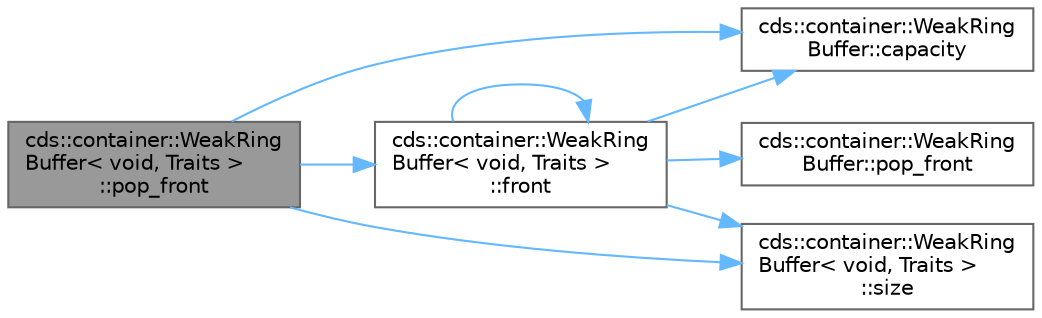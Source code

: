 digraph "cds::container::WeakRingBuffer&lt; void, Traits &gt;::pop_front"
{
 // LATEX_PDF_SIZE
  bgcolor="transparent";
  edge [fontname=Helvetica,fontsize=10,labelfontname=Helvetica,labelfontsize=10];
  node [fontname=Helvetica,fontsize=10,shape=box,height=0.2,width=0.4];
  rankdir="LR";
  Node1 [id="Node000001",label="cds::container::WeakRing\lBuffer\< void, Traits \>\l::pop_front",height=0.2,width=0.4,color="gray40", fillcolor="grey60", style="filled", fontcolor="black",tooltip="[consumer] Pops top data"];
  Node1 -> Node2 [id="edge1_Node000001_Node000002",color="steelblue1",style="solid",tooltip=" "];
  Node2 [id="Node000002",label="cds::container::WeakRing\lBuffer::capacity",height=0.2,width=0.4,color="grey40", fillcolor="white", style="filled",URL="$classcds_1_1container_1_1_weak_ring_buffer.html#a8cfc17f95530b21aba8f9b6512f7cdc8",tooltip="Returns capacity of the ring buffer"];
  Node1 -> Node3 [id="edge2_Node000001_Node000003",color="steelblue1",style="solid",tooltip=" "];
  Node3 [id="Node000003",label="cds::container::WeakRing\lBuffer\< void, Traits \>\l::front",height=0.2,width=0.4,color="grey40", fillcolor="white", style="filled",URL="$classcds_1_1container_1_1_weak_ring_buffer_3_01void_00_01_traits_01_4.html#a6530fdd4b11cc16708a84b6e64c42f57",tooltip="[consumer] Get top data from the ring"];
  Node3 -> Node2 [id="edge3_Node000003_Node000002",color="steelblue1",style="solid",tooltip=" "];
  Node3 -> Node3 [id="edge4_Node000003_Node000003",color="steelblue1",style="solid",tooltip=" "];
  Node3 -> Node4 [id="edge5_Node000003_Node000004",color="steelblue1",style="solid",tooltip=" "];
  Node4 [id="Node000004",label="cds::container::WeakRing\lBuffer::pop_front",height=0.2,width=0.4,color="grey40", fillcolor="white", style="filled",URL="$classcds_1_1container_1_1_weak_ring_buffer.html#a90a249b769ffc63a5936e9a3f48905ab",tooltip="Removes front element of ring-buffer"];
  Node3 -> Node5 [id="edge6_Node000003_Node000005",color="steelblue1",style="solid",tooltip=" "];
  Node5 [id="Node000005",label="cds::container::WeakRing\lBuffer\< void, Traits \>\l::size",height=0.2,width=0.4,color="grey40", fillcolor="white", style="filled",URL="$classcds_1_1container_1_1_weak_ring_buffer_3_01void_00_01_traits_01_4.html#adb177419838e0e003f1fb110fc578bd3",tooltip="Returns the current size of ring buffer"];
  Node1 -> Node5 [id="edge7_Node000001_Node000005",color="steelblue1",style="solid",tooltip=" "];
}
